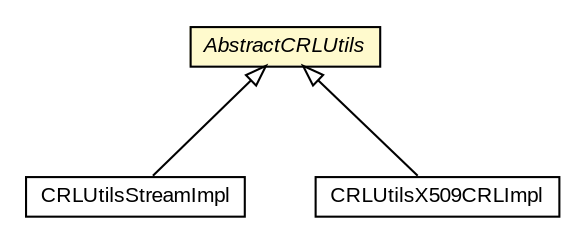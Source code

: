 #!/usr/local/bin/dot
#
# Class diagram 
# Generated by UMLGraph version R5_6-24-gf6e263 (http://www.umlgraph.org/)
#

digraph G {
	edge [fontname="arial",fontsize=10,labelfontname="arial",labelfontsize=10];
	node [fontname="arial",fontsize=10,shape=plaintext];
	nodesep=0.25;
	ranksep=0.5;
	// eu.europa.esig.dss.crl.CRLUtilsStreamImpl
	c124543 [label=<<table title="eu.europa.esig.dss.crl.CRLUtilsStreamImpl" border="0" cellborder="1" cellspacing="0" cellpadding="2" port="p" href="./CRLUtilsStreamImpl.html">
		<tr><td><table border="0" cellspacing="0" cellpadding="1">
<tr><td align="center" balign="center"> CRLUtilsStreamImpl </td></tr>
		</table></td></tr>
		</table>>, URL="./CRLUtilsStreamImpl.html", fontname="arial", fontcolor="black", fontsize=10.0];
	// eu.europa.esig.dss.crl.CRLUtilsX509CRLImpl
	c124545 [label=<<table title="eu.europa.esig.dss.crl.CRLUtilsX509CRLImpl" border="0" cellborder="1" cellspacing="0" cellpadding="2" port="p" href="./CRLUtilsX509CRLImpl.html">
		<tr><td><table border="0" cellspacing="0" cellpadding="1">
<tr><td align="center" balign="center"> CRLUtilsX509CRLImpl </td></tr>
		</table></td></tr>
		</table>>, URL="./CRLUtilsX509CRLImpl.html", fontname="arial", fontcolor="black", fontsize=10.0];
	// eu.europa.esig.dss.crl.AbstractCRLUtils
	c124549 [label=<<table title="eu.europa.esig.dss.crl.AbstractCRLUtils" border="0" cellborder="1" cellspacing="0" cellpadding="2" port="p" bgcolor="lemonChiffon" href="./AbstractCRLUtils.html">
		<tr><td><table border="0" cellspacing="0" cellpadding="1">
<tr><td align="center" balign="center"><font face="arial italic"> AbstractCRLUtils </font></td></tr>
		</table></td></tr>
		</table>>, URL="./AbstractCRLUtils.html", fontname="arial", fontcolor="black", fontsize=10.0];
	//eu.europa.esig.dss.crl.CRLUtilsStreamImpl extends eu.europa.esig.dss.crl.AbstractCRLUtils
	c124549:p -> c124543:p [dir=back,arrowtail=empty];
	//eu.europa.esig.dss.crl.CRLUtilsX509CRLImpl extends eu.europa.esig.dss.crl.AbstractCRLUtils
	c124549:p -> c124545:p [dir=back,arrowtail=empty];
}

